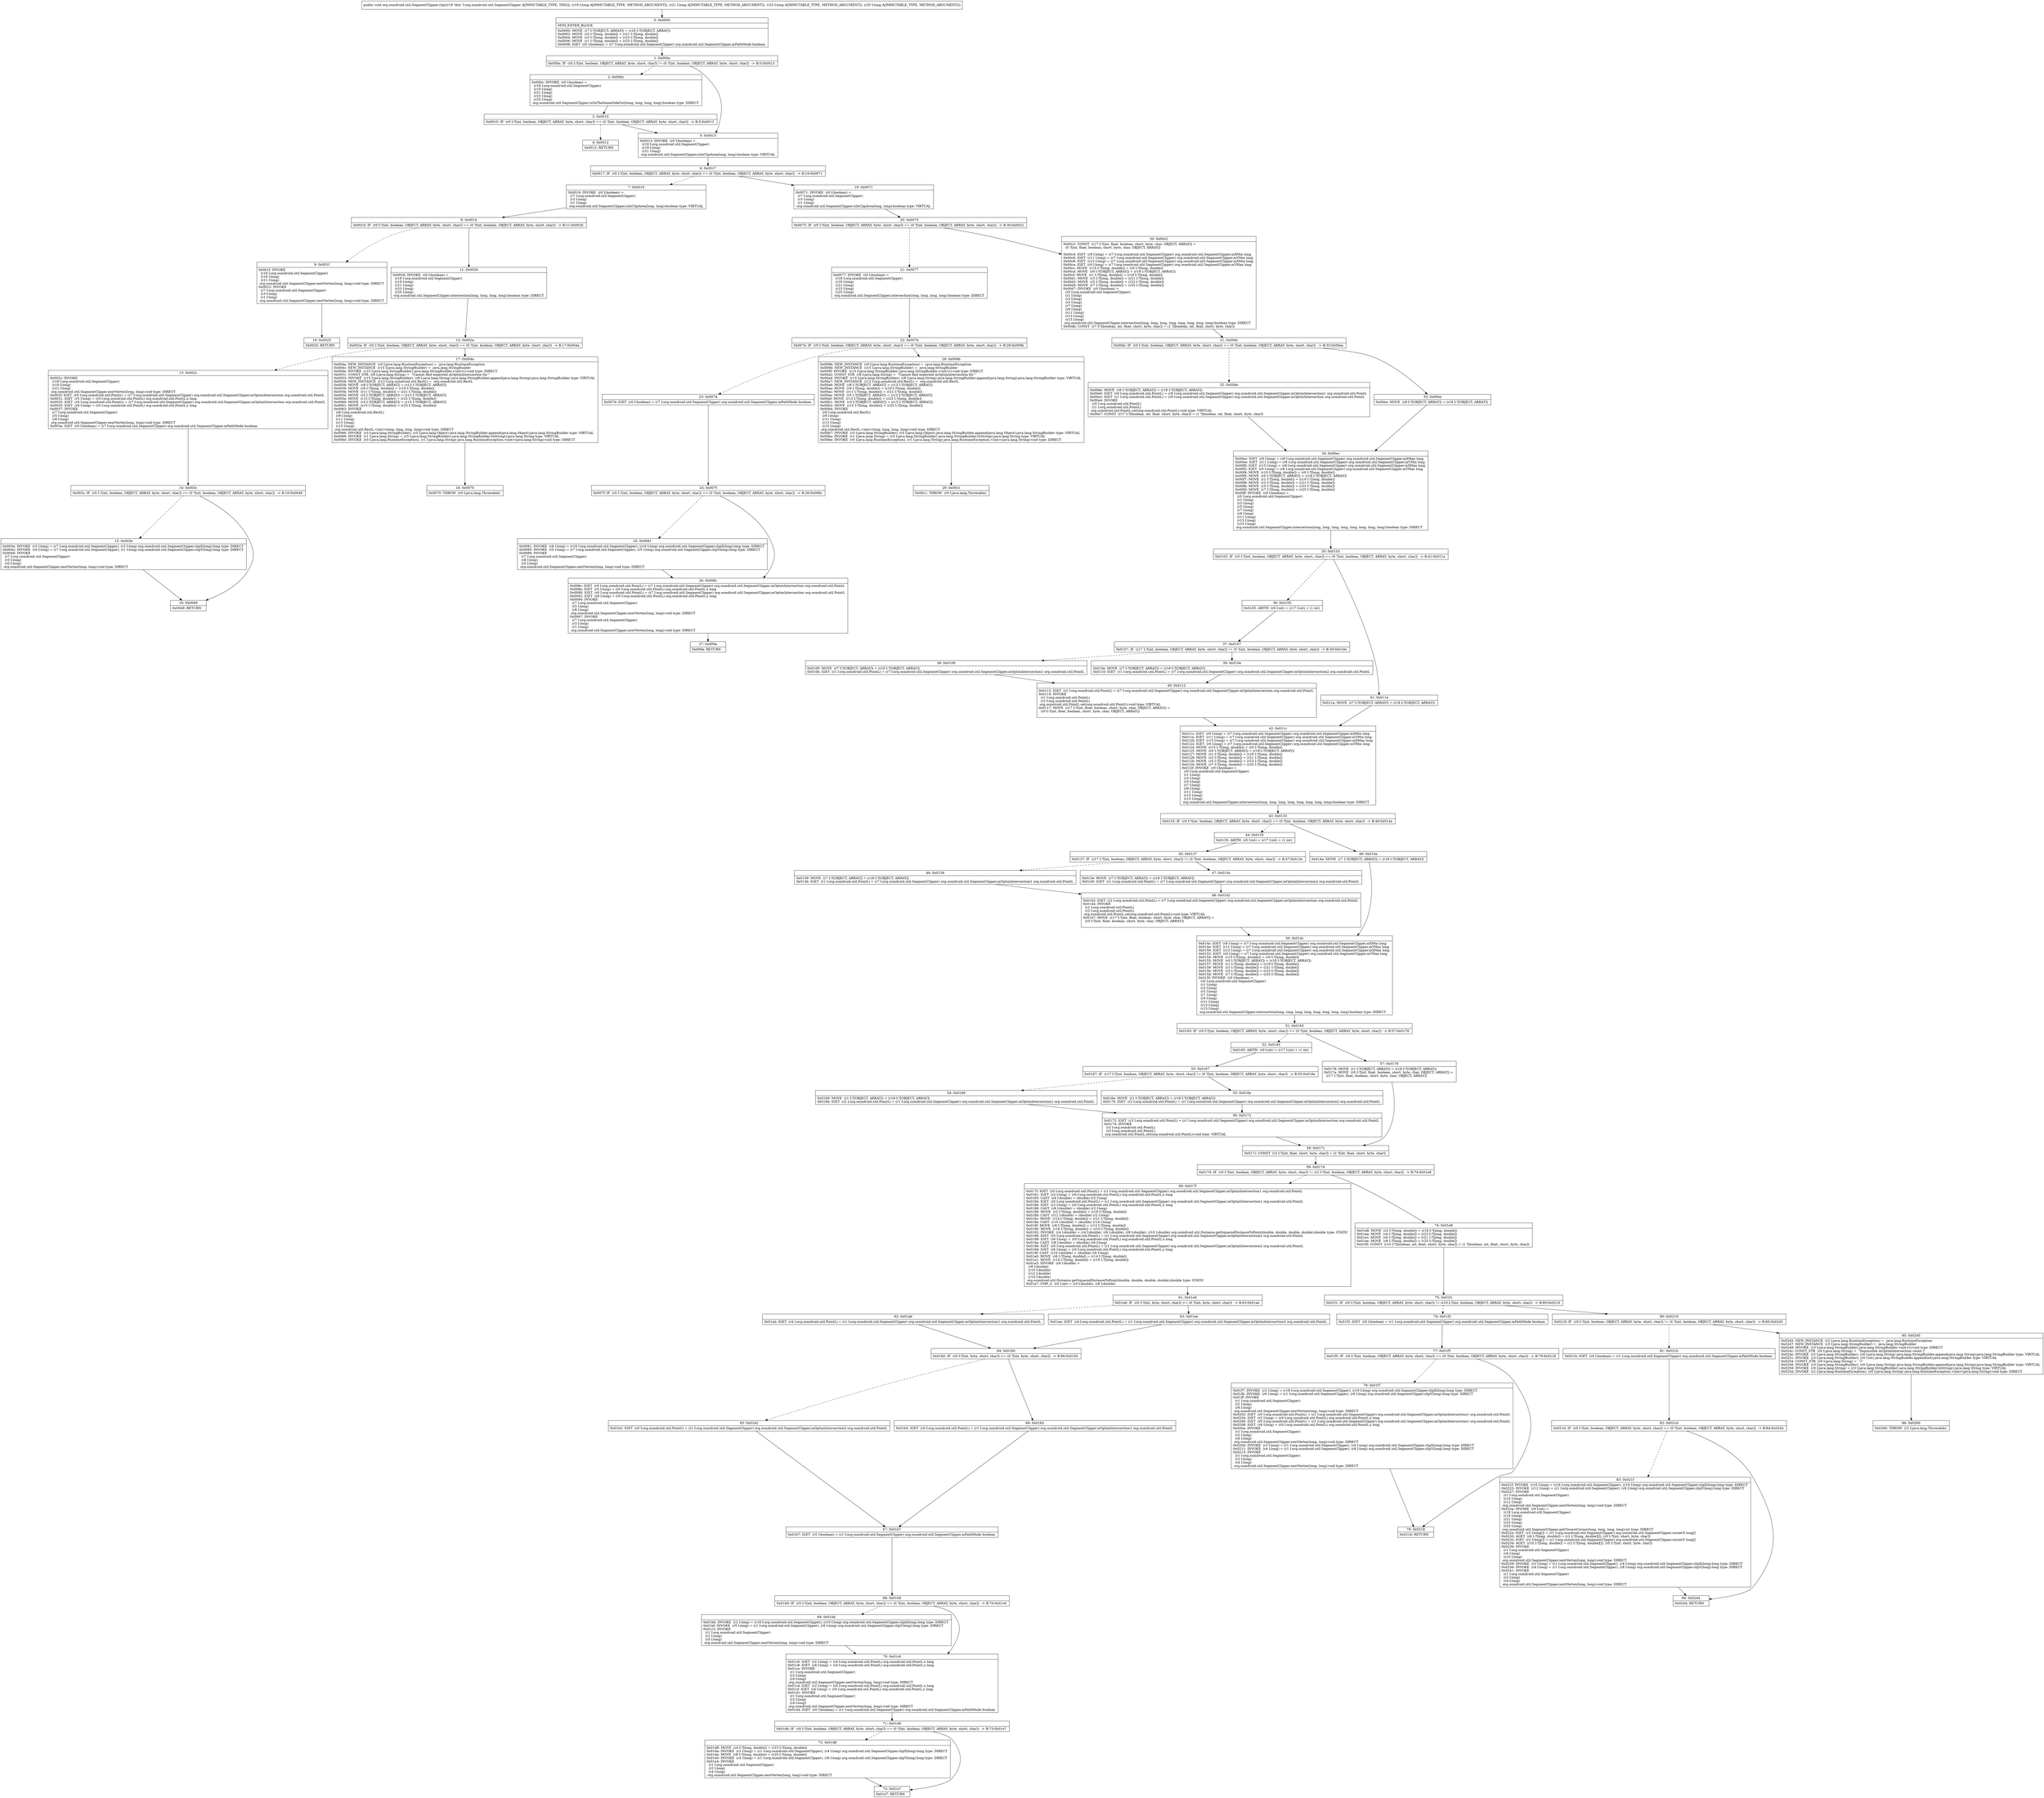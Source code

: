 digraph "CFG fororg.osmdroid.util.SegmentClipper.clip(JJJJ)V" {
Node_0 [shape=record,label="{0\:\ 0x0000|MTH_ENTER_BLOCK\l|0x0000: MOVE  (r7 I:?[OBJECT, ARRAY]) = (r18 I:?[OBJECT, ARRAY]) \l0x0002: MOVE  (r5 I:?[long, double]) = (r21 I:?[long, double]) \l0x0004: MOVE  (r3 I:?[long, double]) = (r23 I:?[long, double]) \l0x0006: MOVE  (r1 I:?[long, double]) = (r25 I:?[long, double]) \l0x0008: IGET  (r0 I:boolean) = (r7 I:org.osmdroid.util.SegmentClipper) org.osmdroid.util.SegmentClipper.mPathMode boolean \l}"];
Node_1 [shape=record,label="{1\:\ 0x000a|0x000a: IF  (r0 I:?[int, boolean, OBJECT, ARRAY, byte, short, char]) != (0 ?[int, boolean, OBJECT, ARRAY, byte, short, char])  \-\> B:5:0x0013 \l}"];
Node_2 [shape=record,label="{2\:\ 0x000c|0x000c: INVOKE  (r0 I:boolean) = \l  (r18 I:org.osmdroid.util.SegmentClipper)\l  (r19 I:long)\l  (r21 I:long)\l  (r23 I:long)\l  (r25 I:long)\l org.osmdroid.util.SegmentClipper.isOnTheSameSideOut(long, long, long, long):boolean type: DIRECT \l}"];
Node_3 [shape=record,label="{3\:\ 0x0010|0x0010: IF  (r0 I:?[int, boolean, OBJECT, ARRAY, byte, short, char]) == (0 ?[int, boolean, OBJECT, ARRAY, byte, short, char])  \-\> B:5:0x0013 \l}"];
Node_4 [shape=record,label="{4\:\ 0x0012|0x0012: RETURN   \l}"];
Node_5 [shape=record,label="{5\:\ 0x0013|0x0013: INVOKE  (r0 I:boolean) = \l  (r18 I:org.osmdroid.util.SegmentClipper)\l  (r19 I:long)\l  (r21 I:long)\l org.osmdroid.util.SegmentClipper.isInClipArea(long, long):boolean type: VIRTUAL \l}"];
Node_6 [shape=record,label="{6\:\ 0x0017|0x0017: IF  (r0 I:?[int, boolean, OBJECT, ARRAY, byte, short, char]) == (0 ?[int, boolean, OBJECT, ARRAY, byte, short, char])  \-\> B:19:0x0071 \l}"];
Node_7 [shape=record,label="{7\:\ 0x0019|0x0019: INVOKE  (r0 I:boolean) = \l  (r7 I:org.osmdroid.util.SegmentClipper)\l  (r3 I:long)\l  (r1 I:long)\l org.osmdroid.util.SegmentClipper.isInClipArea(long, long):boolean type: VIRTUAL \l}"];
Node_8 [shape=record,label="{8\:\ 0x001d|0x001d: IF  (r0 I:?[int, boolean, OBJECT, ARRAY, byte, short, char]) == (0 ?[int, boolean, OBJECT, ARRAY, byte, short, char])  \-\> B:11:0x0026 \l}"];
Node_9 [shape=record,label="{9\:\ 0x001f|0x001f: INVOKE  \l  (r18 I:org.osmdroid.util.SegmentClipper)\l  (r19 I:long)\l  (r21 I:long)\l org.osmdroid.util.SegmentClipper.nextVertex(long, long):void type: DIRECT \l0x0022: INVOKE  \l  (r7 I:org.osmdroid.util.SegmentClipper)\l  (r3 I:long)\l  (r1 I:long)\l org.osmdroid.util.SegmentClipper.nextVertex(long, long):void type: DIRECT \l}"];
Node_10 [shape=record,label="{10\:\ 0x0025|0x0025: RETURN   \l}"];
Node_11 [shape=record,label="{11\:\ 0x0026|0x0026: INVOKE  (r0 I:boolean) = \l  (r18 I:org.osmdroid.util.SegmentClipper)\l  (r19 I:long)\l  (r21 I:long)\l  (r23 I:long)\l  (r25 I:long)\l org.osmdroid.util.SegmentClipper.intersection(long, long, long, long):boolean type: DIRECT \l}"];
Node_12 [shape=record,label="{12\:\ 0x002a|0x002a: IF  (r0 I:?[int, boolean, OBJECT, ARRAY, byte, short, char]) == (0 ?[int, boolean, OBJECT, ARRAY, byte, short, char])  \-\> B:17:0x004a \l}"];
Node_13 [shape=record,label="{13\:\ 0x002c|0x002c: INVOKE  \l  (r18 I:org.osmdroid.util.SegmentClipper)\l  (r19 I:long)\l  (r21 I:long)\l org.osmdroid.util.SegmentClipper.nextVertex(long, long):void type: DIRECT \l0x002f: IGET  (r0 I:org.osmdroid.util.PointL) = (r7 I:org.osmdroid.util.SegmentClipper) org.osmdroid.util.SegmentClipper.mOptimIntersection org.osmdroid.util.PointL \l0x0031: IGET  (r5 I:long) = (r0 I:org.osmdroid.util.PointL) org.osmdroid.util.PointL.x long \l0x0033: IGET  (r0 I:org.osmdroid.util.PointL) = (r7 I:org.osmdroid.util.SegmentClipper) org.osmdroid.util.SegmentClipper.mOptimIntersection org.osmdroid.util.PointL \l0x0035: IGET  (r8 I:long) = (r0 I:org.osmdroid.util.PointL) org.osmdroid.util.PointL.y long \l0x0037: INVOKE  \l  (r7 I:org.osmdroid.util.SegmentClipper)\l  (r5 I:long)\l  (r8 I:long)\l org.osmdroid.util.SegmentClipper.nextVertex(long, long):void type: DIRECT \l0x003a: IGET  (r0 I:boolean) = (r7 I:org.osmdroid.util.SegmentClipper) org.osmdroid.util.SegmentClipper.mPathMode boolean \l}"];
Node_14 [shape=record,label="{14\:\ 0x003c|0x003c: IF  (r0 I:?[int, boolean, OBJECT, ARRAY, byte, short, char]) == (0 ?[int, boolean, OBJECT, ARRAY, byte, short, char])  \-\> B:16:0x0049 \l}"];
Node_15 [shape=record,label="{15\:\ 0x003e|0x003e: INVOKE  (r3 I:long) = (r7 I:org.osmdroid.util.SegmentClipper), (r3 I:long) org.osmdroid.util.SegmentClipper.clipX(long):long type: DIRECT \l0x0042: INVOKE  (r0 I:long) = (r7 I:org.osmdroid.util.SegmentClipper), (r1 I:long) org.osmdroid.util.SegmentClipper.clipY(long):long type: DIRECT \l0x0046: INVOKE  \l  (r7 I:org.osmdroid.util.SegmentClipper)\l  (r3 I:long)\l  (r0 I:long)\l org.osmdroid.util.SegmentClipper.nextVertex(long, long):void type: DIRECT \l}"];
Node_16 [shape=record,label="{16\:\ 0x0049|0x0049: RETURN   \l}"];
Node_17 [shape=record,label="{17\:\ 0x004a|0x004a: NEW_INSTANCE  (r0 I:java.lang.RuntimeException) =  java.lang.RuntimeException \l0x004c: NEW_INSTANCE  (r15 I:java.lang.StringBuilder) =  java.lang.StringBuilder \l0x004e: INVOKE  (r15 I:java.lang.StringBuilder) java.lang.StringBuilder.\<init\>():void type: DIRECT \l0x0051: CONST_STR  (r8 I:java.lang.String) =  \"Cannot find expected mOptimIntersection for \" \l0x0053: INVOKE  (r15 I:java.lang.StringBuilder), (r8 I:java.lang.String) java.lang.StringBuilder.append(java.lang.String):java.lang.StringBuilder type: VIRTUAL \l0x0056: NEW_INSTANCE  (r13 I:org.osmdroid.util.RectL) =  org.osmdroid.util.RectL \l0x0058: MOVE  (r8 I:?[OBJECT, ARRAY]) = (r13 I:?[OBJECT, ARRAY]) \l0x0059: MOVE  (r9 I:?[long, double]) = (r19 I:?[long, double]) \l0x005b: MOVE  (r11 I:?[long, double]) = (r21 I:?[long, double]) \l0x005d: MOVE  (r5 I:?[OBJECT, ARRAY]) = (r13 I:?[OBJECT, ARRAY]) \l0x005e: MOVE  (r13 I:?[long, double]) = (r23 I:?[long, double]) \l0x0060: MOVE  (r3 I:?[OBJECT, ARRAY]) = (r15 I:?[OBJECT, ARRAY]) \l0x0061: MOVE  (r15 I:?[long, double]) = (r25 I:?[long, double]) \l0x0063: INVOKE  \l  (r8 I:org.osmdroid.util.RectL)\l  (r9 I:long)\l  (r11 I:long)\l  (r13 I:long)\l  (r15 I:long)\l org.osmdroid.util.RectL.\<init\>(long, long, long, long):void type: DIRECT \l0x0066: INVOKE  (r3 I:java.lang.StringBuilder), (r5 I:java.lang.Object) java.lang.StringBuilder.append(java.lang.Object):java.lang.StringBuilder type: VIRTUAL \l0x0069: INVOKE  (r1 I:java.lang.String) = (r3 I:java.lang.StringBuilder) java.lang.StringBuilder.toString():java.lang.String type: VIRTUAL \l0x006d: INVOKE  (r0 I:java.lang.RuntimeException), (r1 I:java.lang.String) java.lang.RuntimeException.\<init\>(java.lang.String):void type: DIRECT \l}"];
Node_18 [shape=record,label="{18\:\ 0x0070|0x0070: THROW  (r0 I:java.lang.Throwable) \l}"];
Node_19 [shape=record,label="{19\:\ 0x0071|0x0071: INVOKE  (r0 I:boolean) = \l  (r7 I:org.osmdroid.util.SegmentClipper)\l  (r3 I:long)\l  (r1 I:long)\l org.osmdroid.util.SegmentClipper.isInClipArea(long, long):boolean type: VIRTUAL \l}"];
Node_20 [shape=record,label="{20\:\ 0x0075|0x0075: IF  (r0 I:?[int, boolean, OBJECT, ARRAY, byte, short, char]) == (0 ?[int, boolean, OBJECT, ARRAY, byte, short, char])  \-\> B:30:0x00c2 \l}"];
Node_21 [shape=record,label="{21\:\ 0x0077|0x0077: INVOKE  (r0 I:boolean) = \l  (r18 I:org.osmdroid.util.SegmentClipper)\l  (r19 I:long)\l  (r21 I:long)\l  (r23 I:long)\l  (r25 I:long)\l org.osmdroid.util.SegmentClipper.intersection(long, long, long, long):boolean type: DIRECT \l}"];
Node_22 [shape=record,label="{22\:\ 0x007b|0x007b: IF  (r0 I:?[int, boolean, OBJECT, ARRAY, byte, short, char]) == (0 ?[int, boolean, OBJECT, ARRAY, byte, short, char])  \-\> B:28:0x009b \l}"];
Node_23 [shape=record,label="{23\:\ 0x007d|0x007d: IGET  (r0 I:boolean) = (r7 I:org.osmdroid.util.SegmentClipper) org.osmdroid.util.SegmentClipper.mPathMode boolean \l}"];
Node_24 [shape=record,label="{24\:\ 0x007f|0x007f: IF  (r0 I:?[int, boolean, OBJECT, ARRAY, byte, short, char]) == (0 ?[int, boolean, OBJECT, ARRAY, byte, short, char])  \-\> B:26:0x008c \l}"];
Node_25 [shape=record,label="{25\:\ 0x0081|0x0081: INVOKE  (r8 I:long) = (r18 I:org.osmdroid.util.SegmentClipper), (r19 I:long) org.osmdroid.util.SegmentClipper.clipX(long):long type: DIRECT \l0x0085: INVOKE  (r5 I:long) = (r7 I:org.osmdroid.util.SegmentClipper), (r5 I:long) org.osmdroid.util.SegmentClipper.clipY(long):long type: DIRECT \l0x0089: INVOKE  \l  (r7 I:org.osmdroid.util.SegmentClipper)\l  (r8 I:long)\l  (r5 I:long)\l org.osmdroid.util.SegmentClipper.nextVertex(long, long):void type: DIRECT \l}"];
Node_26 [shape=record,label="{26\:\ 0x008c|0x008c: IGET  (r0 I:org.osmdroid.util.PointL) = (r7 I:org.osmdroid.util.SegmentClipper) org.osmdroid.util.SegmentClipper.mOptimIntersection org.osmdroid.util.PointL \l0x008e: IGET  (r5 I:long) = (r0 I:org.osmdroid.util.PointL) org.osmdroid.util.PointL.x long \l0x0090: IGET  (r0 I:org.osmdroid.util.PointL) = (r7 I:org.osmdroid.util.SegmentClipper) org.osmdroid.util.SegmentClipper.mOptimIntersection org.osmdroid.util.PointL \l0x0092: IGET  (r8 I:long) = (r0 I:org.osmdroid.util.PointL) org.osmdroid.util.PointL.y long \l0x0094: INVOKE  \l  (r7 I:org.osmdroid.util.SegmentClipper)\l  (r5 I:long)\l  (r8 I:long)\l org.osmdroid.util.SegmentClipper.nextVertex(long, long):void type: DIRECT \l0x0097: INVOKE  \l  (r7 I:org.osmdroid.util.SegmentClipper)\l  (r3 I:long)\l  (r1 I:long)\l org.osmdroid.util.SegmentClipper.nextVertex(long, long):void type: DIRECT \l}"];
Node_27 [shape=record,label="{27\:\ 0x009a|0x009a: RETURN   \l}"];
Node_28 [shape=record,label="{28\:\ 0x009b|0x009b: NEW_INSTANCE  (r0 I:java.lang.RuntimeException) =  java.lang.RuntimeException \l0x009d: NEW_INSTANCE  (r15 I:java.lang.StringBuilder) =  java.lang.StringBuilder \l0x009f: INVOKE  (r15 I:java.lang.StringBuilder) java.lang.StringBuilder.\<init\>():void type: DIRECT \l0x00a2: CONST_STR  (r8 I:java.lang.String) =  \"Cannot find expected mOptimIntersection for \" \l0x00a4: INVOKE  (r15 I:java.lang.StringBuilder), (r8 I:java.lang.String) java.lang.StringBuilder.append(java.lang.String):java.lang.StringBuilder type: VIRTUAL \l0x00a7: NEW_INSTANCE  (r13 I:org.osmdroid.util.RectL) =  org.osmdroid.util.RectL \l0x00a9: MOVE  (r8 I:?[OBJECT, ARRAY]) = (r13 I:?[OBJECT, ARRAY]) \l0x00aa: MOVE  (r9 I:?[long, double]) = (r19 I:?[long, double]) \l0x00ac: MOVE  (r11 I:?[long, double]) = (r21 I:?[long, double]) \l0x00ae: MOVE  (r5 I:?[OBJECT, ARRAY]) = (r13 I:?[OBJECT, ARRAY]) \l0x00af: MOVE  (r13 I:?[long, double]) = (r23 I:?[long, double]) \l0x00b1: MOVE  (r3 I:?[OBJECT, ARRAY]) = (r15 I:?[OBJECT, ARRAY]) \l0x00b2: MOVE  (r15 I:?[long, double]) = (r25 I:?[long, double]) \l0x00b4: INVOKE  \l  (r8 I:org.osmdroid.util.RectL)\l  (r9 I:long)\l  (r11 I:long)\l  (r13 I:long)\l  (r15 I:long)\l org.osmdroid.util.RectL.\<init\>(long, long, long, long):void type: DIRECT \l0x00b7: INVOKE  (r3 I:java.lang.StringBuilder), (r5 I:java.lang.Object) java.lang.StringBuilder.append(java.lang.Object):java.lang.StringBuilder type: VIRTUAL \l0x00ba: INVOKE  (r1 I:java.lang.String) = (r3 I:java.lang.StringBuilder) java.lang.StringBuilder.toString():java.lang.String type: VIRTUAL \l0x00be: INVOKE  (r0 I:java.lang.RuntimeException), (r1 I:java.lang.String) java.lang.RuntimeException.\<init\>(java.lang.String):void type: DIRECT \l}"];
Node_29 [shape=record,label="{29\:\ 0x00c1|0x00c1: THROW  (r0 I:java.lang.Throwable) \l}"];
Node_30 [shape=record,label="{30\:\ 0x00c2|0x00c2: CONST  (r17 I:?[int, float, boolean, short, byte, char, OBJECT, ARRAY]) = \l  (0 ?[int, float, boolean, short, byte, char, OBJECT, ARRAY])\l \l0x00c4: IGET  (r9 I:long) = (r7 I:org.osmdroid.util.SegmentClipper) org.osmdroid.util.SegmentClipper.mXMin long \l0x00c6: IGET  (r11 I:long) = (r7 I:org.osmdroid.util.SegmentClipper) org.osmdroid.util.SegmentClipper.mYMin long \l0x00c8: IGET  (r13 I:long) = (r7 I:org.osmdroid.util.SegmentClipper) org.osmdroid.util.SegmentClipper.mXMin long \l0x00ca: IGET  (r0 I:long) = (r7 I:org.osmdroid.util.SegmentClipper) org.osmdroid.util.SegmentClipper.mYMax long \l0x00cc: MOVE  (r15 I:?[long, double]) = (r0 I:?[long, double]) \l0x00cd: MOVE  (r0 I:?[OBJECT, ARRAY]) = (r18 I:?[OBJECT, ARRAY]) \l0x00cf: MOVE  (r1 I:?[long, double]) = (r19 I:?[long, double]) \l0x00d1: MOVE  (r3 I:?[long, double]) = (r21 I:?[long, double]) \l0x00d3: MOVE  (r5 I:?[long, double]) = (r23 I:?[long, double]) \l0x00d5: MOVE  (r7 I:?[long, double]) = (r25 I:?[long, double]) \l0x00d7: INVOKE  (r0 I:boolean) = \l  (r0 I:org.osmdroid.util.SegmentClipper)\l  (r1 I:long)\l  (r3 I:long)\l  (r5 I:long)\l  (r7 I:long)\l  (r9 I:long)\l  (r11 I:long)\l  (r13 I:long)\l  (r15 I:long)\l org.osmdroid.util.SegmentClipper.intersection(long, long, long, long, long, long, long, long):boolean type: DIRECT \l0x00db: CONST  (r7 I:?[boolean, int, float, short, byte, char]) = (1 ?[boolean, int, float, short, byte, char]) \l}"];
Node_31 [shape=record,label="{31\:\ 0x00dc|0x00dc: IF  (r0 I:?[int, boolean, OBJECT, ARRAY, byte, short, char]) == (0 ?[int, boolean, OBJECT, ARRAY, byte, short, char])  \-\> B:33:0x00ea \l}"];
Node_32 [shape=record,label="{32\:\ 0x00de|0x00de: MOVE  (r8 I:?[OBJECT, ARRAY]) = (r18 I:?[OBJECT, ARRAY]) \l0x00e0: IGET  (r0 I:org.osmdroid.util.PointL) = (r8 I:org.osmdroid.util.SegmentClipper) org.osmdroid.util.SegmentClipper.mOptimIntersection1 org.osmdroid.util.PointL \l0x00e2: IGET  (r1 I:org.osmdroid.util.PointL) = (r8 I:org.osmdroid.util.SegmentClipper) org.osmdroid.util.SegmentClipper.mOptimIntersection org.osmdroid.util.PointL \l0x00e4: INVOKE  \l  (r0 I:org.osmdroid.util.PointL)\l  (r1 I:org.osmdroid.util.PointL)\l org.osmdroid.util.PointL.set(org.osmdroid.util.PointL):void type: VIRTUAL \l0x00e7: CONST  (r17 I:?[boolean, int, float, short, byte, char]) = (1 ?[boolean, int, float, short, byte, char]) \l}"];
Node_33 [shape=record,label="{33\:\ 0x00ea|0x00ea: MOVE  (r8 I:?[OBJECT, ARRAY]) = (r18 I:?[OBJECT, ARRAY]) \l}"];
Node_34 [shape=record,label="{34\:\ 0x00ec|0x00ec: IGET  (r9 I:long) = (r8 I:org.osmdroid.util.SegmentClipper) org.osmdroid.util.SegmentClipper.mXMax long \l0x00ee: IGET  (r11 I:long) = (r8 I:org.osmdroid.util.SegmentClipper) org.osmdroid.util.SegmentClipper.mYMin long \l0x00f0: IGET  (r13 I:long) = (r8 I:org.osmdroid.util.SegmentClipper) org.osmdroid.util.SegmentClipper.mXMax long \l0x00f2: IGET  (r0 I:long) = (r8 I:org.osmdroid.util.SegmentClipper) org.osmdroid.util.SegmentClipper.mYMax long \l0x00f4: MOVE  (r15 I:?[long, double]) = (r0 I:?[long, double]) \l0x00f5: MOVE  (r0 I:?[OBJECT, ARRAY]) = (r18 I:?[OBJECT, ARRAY]) \l0x00f7: MOVE  (r1 I:?[long, double]) = (r19 I:?[long, double]) \l0x00f9: MOVE  (r3 I:?[long, double]) = (r21 I:?[long, double]) \l0x00fb: MOVE  (r5 I:?[long, double]) = (r23 I:?[long, double]) \l0x00fd: MOVE  (r7 I:?[long, double]) = (r25 I:?[long, double]) \l0x00ff: INVOKE  (r0 I:boolean) = \l  (r0 I:org.osmdroid.util.SegmentClipper)\l  (r1 I:long)\l  (r3 I:long)\l  (r5 I:long)\l  (r7 I:long)\l  (r9 I:long)\l  (r11 I:long)\l  (r13 I:long)\l  (r15 I:long)\l org.osmdroid.util.SegmentClipper.intersection(long, long, long, long, long, long, long, long):boolean type: DIRECT \l}"];
Node_35 [shape=record,label="{35\:\ 0x0103|0x0103: IF  (r0 I:?[int, boolean, OBJECT, ARRAY, byte, short, char]) == (0 ?[int, boolean, OBJECT, ARRAY, byte, short, char])  \-\> B:41:0x011a \l}"];
Node_36 [shape=record,label="{36\:\ 0x0105|0x0105: ARITH  (r0 I:int) = (r17 I:int) + (1 int) \l}"];
Node_37 [shape=record,label="{37\:\ 0x0107|0x0107: IF  (r17 I:?[int, boolean, OBJECT, ARRAY, byte, short, char]) != (0 ?[int, boolean, OBJECT, ARRAY, byte, short, char])  \-\> B:39:0x010e \l}"];
Node_38 [shape=record,label="{38\:\ 0x0109|0x0109: MOVE  (r7 I:?[OBJECT, ARRAY]) = (r18 I:?[OBJECT, ARRAY]) \l0x010b: IGET  (r1 I:org.osmdroid.util.PointL) = (r7 I:org.osmdroid.util.SegmentClipper) org.osmdroid.util.SegmentClipper.mOptimIntersection1 org.osmdroid.util.PointL \l}"];
Node_39 [shape=record,label="{39\:\ 0x010e|0x010e: MOVE  (r7 I:?[OBJECT, ARRAY]) = (r18 I:?[OBJECT, ARRAY]) \l0x0110: IGET  (r1 I:org.osmdroid.util.PointL) = (r7 I:org.osmdroid.util.SegmentClipper) org.osmdroid.util.SegmentClipper.mOptimIntersection2 org.osmdroid.util.PointL \l}"];
Node_40 [shape=record,label="{40\:\ 0x0112|0x0112: IGET  (r2 I:org.osmdroid.util.PointL) = (r7 I:org.osmdroid.util.SegmentClipper) org.osmdroid.util.SegmentClipper.mOptimIntersection org.osmdroid.util.PointL \l0x0114: INVOKE  \l  (r1 I:org.osmdroid.util.PointL)\l  (r2 I:org.osmdroid.util.PointL)\l org.osmdroid.util.PointL.set(org.osmdroid.util.PointL):void type: VIRTUAL \l0x0117: MOVE  (r17 I:?[int, float, boolean, short, byte, char, OBJECT, ARRAY]) = \l  (r0 I:?[int, float, boolean, short, byte, char, OBJECT, ARRAY])\l \l}"];
Node_41 [shape=record,label="{41\:\ 0x011a|0x011a: MOVE  (r7 I:?[OBJECT, ARRAY]) = (r18 I:?[OBJECT, ARRAY]) \l}"];
Node_42 [shape=record,label="{42\:\ 0x011c|0x011c: IGET  (r9 I:long) = (r7 I:org.osmdroid.util.SegmentClipper) org.osmdroid.util.SegmentClipper.mXMin long \l0x011e: IGET  (r11 I:long) = (r7 I:org.osmdroid.util.SegmentClipper) org.osmdroid.util.SegmentClipper.mYMin long \l0x0120: IGET  (r13 I:long) = (r7 I:org.osmdroid.util.SegmentClipper) org.osmdroid.util.SegmentClipper.mXMax long \l0x0122: IGET  (r0 I:long) = (r7 I:org.osmdroid.util.SegmentClipper) org.osmdroid.util.SegmentClipper.mYMin long \l0x0124: MOVE  (r15 I:?[long, double]) = (r0 I:?[long, double]) \l0x0125: MOVE  (r0 I:?[OBJECT, ARRAY]) = (r18 I:?[OBJECT, ARRAY]) \l0x0127: MOVE  (r1 I:?[long, double]) = (r19 I:?[long, double]) \l0x0129: MOVE  (r3 I:?[long, double]) = (r21 I:?[long, double]) \l0x012b: MOVE  (r5 I:?[long, double]) = (r23 I:?[long, double]) \l0x012d: MOVE  (r7 I:?[long, double]) = (r25 I:?[long, double]) \l0x012f: INVOKE  (r0 I:boolean) = \l  (r0 I:org.osmdroid.util.SegmentClipper)\l  (r1 I:long)\l  (r3 I:long)\l  (r5 I:long)\l  (r7 I:long)\l  (r9 I:long)\l  (r11 I:long)\l  (r13 I:long)\l  (r15 I:long)\l org.osmdroid.util.SegmentClipper.intersection(long, long, long, long, long, long, long, long):boolean type: DIRECT \l}"];
Node_43 [shape=record,label="{43\:\ 0x0133|0x0133: IF  (r0 I:?[int, boolean, OBJECT, ARRAY, byte, short, char]) == (0 ?[int, boolean, OBJECT, ARRAY, byte, short, char])  \-\> B:49:0x014a \l}"];
Node_44 [shape=record,label="{44\:\ 0x0135|0x0135: ARITH  (r0 I:int) = (r17 I:int) + (1 int) \l}"];
Node_45 [shape=record,label="{45\:\ 0x0137|0x0137: IF  (r17 I:?[int, boolean, OBJECT, ARRAY, byte, short, char]) != (0 ?[int, boolean, OBJECT, ARRAY, byte, short, char])  \-\> B:47:0x013e \l}"];
Node_46 [shape=record,label="{46\:\ 0x0139|0x0139: MOVE  (r7 I:?[OBJECT, ARRAY]) = (r18 I:?[OBJECT, ARRAY]) \l0x013b: IGET  (r1 I:org.osmdroid.util.PointL) = (r7 I:org.osmdroid.util.SegmentClipper) org.osmdroid.util.SegmentClipper.mOptimIntersection1 org.osmdroid.util.PointL \l}"];
Node_47 [shape=record,label="{47\:\ 0x013e|0x013e: MOVE  (r7 I:?[OBJECT, ARRAY]) = (r18 I:?[OBJECT, ARRAY]) \l0x0140: IGET  (r1 I:org.osmdroid.util.PointL) = (r7 I:org.osmdroid.util.SegmentClipper) org.osmdroid.util.SegmentClipper.mOptimIntersection2 org.osmdroid.util.PointL \l}"];
Node_48 [shape=record,label="{48\:\ 0x0142|0x0142: IGET  (r2 I:org.osmdroid.util.PointL) = (r7 I:org.osmdroid.util.SegmentClipper) org.osmdroid.util.SegmentClipper.mOptimIntersection org.osmdroid.util.PointL \l0x0144: INVOKE  \l  (r1 I:org.osmdroid.util.PointL)\l  (r2 I:org.osmdroid.util.PointL)\l org.osmdroid.util.PointL.set(org.osmdroid.util.PointL):void type: VIRTUAL \l0x0147: MOVE  (r17 I:?[int, float, boolean, short, byte, char, OBJECT, ARRAY]) = \l  (r0 I:?[int, float, boolean, short, byte, char, OBJECT, ARRAY])\l \l}"];
Node_49 [shape=record,label="{49\:\ 0x014a|0x014a: MOVE  (r7 I:?[OBJECT, ARRAY]) = (r18 I:?[OBJECT, ARRAY]) \l}"];
Node_50 [shape=record,label="{50\:\ 0x014c|0x014c: IGET  (r9 I:long) = (r7 I:org.osmdroid.util.SegmentClipper) org.osmdroid.util.SegmentClipper.mXMin long \l0x014e: IGET  (r11 I:long) = (r7 I:org.osmdroid.util.SegmentClipper) org.osmdroid.util.SegmentClipper.mYMax long \l0x0150: IGET  (r13 I:long) = (r7 I:org.osmdroid.util.SegmentClipper) org.osmdroid.util.SegmentClipper.mXMax long \l0x0152: IGET  (r0 I:long) = (r7 I:org.osmdroid.util.SegmentClipper) org.osmdroid.util.SegmentClipper.mYMax long \l0x0154: MOVE  (r15 I:?[long, double]) = (r0 I:?[long, double]) \l0x0155: MOVE  (r0 I:?[OBJECT, ARRAY]) = (r18 I:?[OBJECT, ARRAY]) \l0x0157: MOVE  (r1 I:?[long, double]) = (r19 I:?[long, double]) \l0x0159: MOVE  (r3 I:?[long, double]) = (r21 I:?[long, double]) \l0x015b: MOVE  (r5 I:?[long, double]) = (r23 I:?[long, double]) \l0x015d: MOVE  (r7 I:?[long, double]) = (r25 I:?[long, double]) \l0x015f: INVOKE  (r0 I:boolean) = \l  (r0 I:org.osmdroid.util.SegmentClipper)\l  (r1 I:long)\l  (r3 I:long)\l  (r5 I:long)\l  (r7 I:long)\l  (r9 I:long)\l  (r11 I:long)\l  (r13 I:long)\l  (r15 I:long)\l org.osmdroid.util.SegmentClipper.intersection(long, long, long, long, long, long, long, long):boolean type: DIRECT \l}"];
Node_51 [shape=record,label="{51\:\ 0x0163|0x0163: IF  (r0 I:?[int, boolean, OBJECT, ARRAY, byte, short, char]) == (0 ?[int, boolean, OBJECT, ARRAY, byte, short, char])  \-\> B:57:0x0178 \l}"];
Node_52 [shape=record,label="{52\:\ 0x0165|0x0165: ARITH  (r0 I:int) = (r17 I:int) + (1 int) \l}"];
Node_53 [shape=record,label="{53\:\ 0x0167|0x0167: IF  (r17 I:?[int, boolean, OBJECT, ARRAY, byte, short, char]) != (0 ?[int, boolean, OBJECT, ARRAY, byte, short, char])  \-\> B:55:0x016e \l}"];
Node_54 [shape=record,label="{54\:\ 0x0169|0x0169: MOVE  (r1 I:?[OBJECT, ARRAY]) = (r18 I:?[OBJECT, ARRAY]) \l0x016b: IGET  (r2 I:org.osmdroid.util.PointL) = (r1 I:org.osmdroid.util.SegmentClipper) org.osmdroid.util.SegmentClipper.mOptimIntersection1 org.osmdroid.util.PointL \l}"];
Node_55 [shape=record,label="{55\:\ 0x016e|0x016e: MOVE  (r1 I:?[OBJECT, ARRAY]) = (r18 I:?[OBJECT, ARRAY]) \l0x0170: IGET  (r2 I:org.osmdroid.util.PointL) = (r1 I:org.osmdroid.util.SegmentClipper) org.osmdroid.util.SegmentClipper.mOptimIntersection2 org.osmdroid.util.PointL \l}"];
Node_56 [shape=record,label="{56\:\ 0x0172|0x0172: IGET  (r3 I:org.osmdroid.util.PointL) = (r1 I:org.osmdroid.util.SegmentClipper) org.osmdroid.util.SegmentClipper.mOptimIntersection org.osmdroid.util.PointL \l0x0174: INVOKE  \l  (r2 I:org.osmdroid.util.PointL)\l  (r3 I:org.osmdroid.util.PointL)\l org.osmdroid.util.PointL.set(org.osmdroid.util.PointL):void type: VIRTUAL \l}"];
Node_57 [shape=record,label="{57\:\ 0x0178|0x0178: MOVE  (r1 I:?[OBJECT, ARRAY]) = (r18 I:?[OBJECT, ARRAY]) \l0x017a: MOVE  (r0 I:?[int, float, boolean, short, byte, char, OBJECT, ARRAY]) = \l  (r17 I:?[int, float, boolean, short, byte, char, OBJECT, ARRAY])\l \l}"];
Node_58 [shape=record,label="{58\:\ 0x017c|0x017c: CONST  (r2 I:?[int, float, short, byte, char]) = (2 ?[int, float, short, byte, char]) \l}"];
Node_59 [shape=record,label="{59\:\ 0x017d|0x017d: IF  (r0 I:?[int, boolean, OBJECT, ARRAY, byte, short, char]) != (r2 I:?[int, boolean, OBJECT, ARRAY, byte, short, char])  \-\> B:74:0x01e8 \l}"];
Node_60 [shape=record,label="{60\:\ 0x017f|0x017f: IGET  (r0 I:org.osmdroid.util.PointL) = (r1 I:org.osmdroid.util.SegmentClipper) org.osmdroid.util.SegmentClipper.mOptimIntersection1 org.osmdroid.util.PointL \l0x0181: IGET  (r2 I:long) = (r0 I:org.osmdroid.util.PointL) org.osmdroid.util.PointL.x long \l0x0183: CAST  (r4 I:double) = (double) (r2 I:long) \l0x0184: IGET  (r0 I:org.osmdroid.util.PointL) = (r1 I:org.osmdroid.util.SegmentClipper) org.osmdroid.util.SegmentClipper.mOptimIntersection1 org.osmdroid.util.PointL \l0x0186: IGET  (r2 I:long) = (r0 I:org.osmdroid.util.PointL) org.osmdroid.util.PointL.y long \l0x0188: CAST  (r6 I:double) = (double) (r2 I:long) \l0x0189: MOVE  (r2 I:?[long, double]) = (r19 I:?[long, double]) \l0x018b: CAST  (r12 I:double) = (double) (r2 I:long) \l0x018c: MOVE  (r14 I:?[long, double]) = (r21 I:?[long, double]) \l0x018e: CAST  (r10 I:double) = (double) (r14 I:long) \l0x018f: MOVE  (r8 I:?[long, double]) = (r12 I:?[long, double]) \l0x0190: MOVE  (r16 I:?[long, double]) = (r10 I:?[long, double]) \l0x0192: INVOKE  (r4 I:double) = (r4 I:double), (r6 I:double), (r8 I:double), (r10 I:double) org.osmdroid.util.Distance.getSquaredDistanceToPoint(double, double, double, double):double type: STATIC \l0x0196: IGET  (r0 I:org.osmdroid.util.PointL) = (r1 I:org.osmdroid.util.SegmentClipper) org.osmdroid.util.SegmentClipper.mOptimIntersection2 org.osmdroid.util.PointL \l0x0198: IGET  (r6 I:long) = (r0 I:org.osmdroid.util.PointL) org.osmdroid.util.PointL.x long \l0x019a: CAST  (r8 I:double) = (double) (r6 I:long) \l0x019b: IGET  (r0 I:org.osmdroid.util.PointL) = (r1 I:org.osmdroid.util.SegmentClipper) org.osmdroid.util.SegmentClipper.mOptimIntersection2 org.osmdroid.util.PointL \l0x019d: IGET  (r6 I:long) = (r0 I:org.osmdroid.util.PointL) org.osmdroid.util.PointL.y long \l0x019f: CAST  (r10 I:double) = (double) (r6 I:long) \l0x01a0: MOVE  (r6 I:?[long, double]) = (r14 I:?[long, double]) \l0x01a1: MOVE  (r14 I:?[long, double]) = (r16 I:?[long, double]) \l0x01a3: INVOKE  (r8 I:double) = \l  (r8 I:double)\l  (r10 I:double)\l  (r12 I:double)\l  (r14 I:double)\l org.osmdroid.util.Distance.getSquaredDistanceToPoint(double, double, double, double):double type: STATIC \l0x01a7: CMP_G  (r0 I:int) = (r4 I:double), (r8 I:double) \l}"];
Node_61 [shape=record,label="{61\:\ 0x01a9|0x01a9: IF  (r0 I:?[int, byte, short, char]) \>= (0 ?[int, byte, short, char])  \-\> B:63:0x01ae \l}"];
Node_62 [shape=record,label="{62\:\ 0x01ab|0x01ab: IGET  (r4 I:org.osmdroid.util.PointL) = (r1 I:org.osmdroid.util.SegmentClipper) org.osmdroid.util.SegmentClipper.mOptimIntersection1 org.osmdroid.util.PointL \l}"];
Node_63 [shape=record,label="{63\:\ 0x01ae|0x01ae: IGET  (r4 I:org.osmdroid.util.PointL) = (r1 I:org.osmdroid.util.SegmentClipper) org.osmdroid.util.SegmentClipper.mOptimIntersection2 org.osmdroid.util.PointL \l}"];
Node_64 [shape=record,label="{64\:\ 0x01b0|0x01b0: IF  (r0 I:?[int, byte, short, char]) \>= (0 ?[int, byte, short, char])  \-\> B:66:0x01b5 \l}"];
Node_65 [shape=record,label="{65\:\ 0x01b2|0x01b2: IGET  (r0 I:org.osmdroid.util.PointL) = (r1 I:org.osmdroid.util.SegmentClipper) org.osmdroid.util.SegmentClipper.mOptimIntersection2 org.osmdroid.util.PointL \l}"];
Node_66 [shape=record,label="{66\:\ 0x01b5|0x01b5: IGET  (r0 I:org.osmdroid.util.PointL) = (r1 I:org.osmdroid.util.SegmentClipper) org.osmdroid.util.SegmentClipper.mOptimIntersection1 org.osmdroid.util.PointL \l}"];
Node_67 [shape=record,label="{67\:\ 0x01b7|0x01b7: IGET  (r5 I:boolean) = (r1 I:org.osmdroid.util.SegmentClipper) org.osmdroid.util.SegmentClipper.mPathMode boolean \l}"];
Node_68 [shape=record,label="{68\:\ 0x01b9|0x01b9: IF  (r5 I:?[int, boolean, OBJECT, ARRAY, byte, short, char]) == (0 ?[int, boolean, OBJECT, ARRAY, byte, short, char])  \-\> B:70:0x01c6 \l}"];
Node_69 [shape=record,label="{69\:\ 0x01bb|0x01bb: INVOKE  (r2 I:long) = (r18 I:org.osmdroid.util.SegmentClipper), (r19 I:long) org.osmdroid.util.SegmentClipper.clipX(long):long type: DIRECT \l0x01bf: INVOKE  (r5 I:long) = (r1 I:org.osmdroid.util.SegmentClipper), (r6 I:long) org.osmdroid.util.SegmentClipper.clipY(long):long type: DIRECT \l0x01c3: INVOKE  \l  (r1 I:org.osmdroid.util.SegmentClipper)\l  (r2 I:long)\l  (r5 I:long)\l org.osmdroid.util.SegmentClipper.nextVertex(long, long):void type: DIRECT \l}"];
Node_70 [shape=record,label="{70\:\ 0x01c6|0x01c6: IGET  (r2 I:long) = (r4 I:org.osmdroid.util.PointL) org.osmdroid.util.PointL.x long \l0x01c8: IGET  (r4 I:long) = (r4 I:org.osmdroid.util.PointL) org.osmdroid.util.PointL.y long \l0x01ca: INVOKE  \l  (r1 I:org.osmdroid.util.SegmentClipper)\l  (r2 I:long)\l  (r4 I:long)\l org.osmdroid.util.SegmentClipper.nextVertex(long, long):void type: DIRECT \l0x01cd: IGET  (r2 I:long) = (r0 I:org.osmdroid.util.PointL) org.osmdroid.util.PointL.x long \l0x01cf: IGET  (r4 I:long) = (r0 I:org.osmdroid.util.PointL) org.osmdroid.util.PointL.y long \l0x01d1: INVOKE  \l  (r1 I:org.osmdroid.util.SegmentClipper)\l  (r2 I:long)\l  (r4 I:long)\l org.osmdroid.util.SegmentClipper.nextVertex(long, long):void type: DIRECT \l0x01d4: IGET  (r0 I:boolean) = (r1 I:org.osmdroid.util.SegmentClipper) org.osmdroid.util.SegmentClipper.mPathMode boolean \l}"];
Node_71 [shape=record,label="{71\:\ 0x01d6|0x01d6: IF  (r0 I:?[int, boolean, OBJECT, ARRAY, byte, short, char]) == (0 ?[int, boolean, OBJECT, ARRAY, byte, short, char])  \-\> B:73:0x01e7 \l}"];
Node_72 [shape=record,label="{72\:\ 0x01d8|0x01d8: MOVE  (r4 I:?[long, double]) = (r23 I:?[long, double]) \l0x01da: INVOKE  (r2 I:long) = (r1 I:org.osmdroid.util.SegmentClipper), (r4 I:long) org.osmdroid.util.SegmentClipper.clipX(long):long type: DIRECT \l0x01de: MOVE  (r8 I:?[long, double]) = (r25 I:?[long, double]) \l0x01e0: INVOKE  (r4 I:long) = (r1 I:org.osmdroid.util.SegmentClipper), (r8 I:long) org.osmdroid.util.SegmentClipper.clipY(long):long type: DIRECT \l0x01e4: INVOKE  \l  (r1 I:org.osmdroid.util.SegmentClipper)\l  (r2 I:long)\l  (r4 I:long)\l org.osmdroid.util.SegmentClipper.nextVertex(long, long):void type: DIRECT \l}"];
Node_73 [shape=record,label="{73\:\ 0x01e7|0x01e7: RETURN   \l}"];
Node_74 [shape=record,label="{74\:\ 0x01e8|0x01e8: MOVE  (r2 I:?[long, double]) = (r19 I:?[long, double]) \l0x01ea: MOVE  (r4 I:?[long, double]) = (r23 I:?[long, double]) \l0x01ec: MOVE  (r6 I:?[long, double]) = (r21 I:?[long, double]) \l0x01ee: MOVE  (r8 I:?[long, double]) = (r25 I:?[long, double]) \l0x01f0: CONST  (r10 I:?[boolean, int, float, short, byte, char]) = (1 ?[boolean, int, float, short, byte, char]) \l}"];
Node_75 [shape=record,label="{75\:\ 0x01f1|0x01f1: IF  (r0 I:?[int, boolean, OBJECT, ARRAY, byte, short, char]) != (r10 I:?[int, boolean, OBJECT, ARRAY, byte, short, char])  \-\> B:80:0x0219 \l}"];
Node_76 [shape=record,label="{76\:\ 0x01f3|0x01f3: IGET  (r0 I:boolean) = (r1 I:org.osmdroid.util.SegmentClipper) org.osmdroid.util.SegmentClipper.mPathMode boolean \l}"];
Node_77 [shape=record,label="{77\:\ 0x01f5|0x01f5: IF  (r0 I:?[int, boolean, OBJECT, ARRAY, byte, short, char]) == (0 ?[int, boolean, OBJECT, ARRAY, byte, short, char])  \-\> B:79:0x0218 \l}"];
Node_78 [shape=record,label="{78\:\ 0x01f7|0x01f7: INVOKE  (r2 I:long) = (r18 I:org.osmdroid.util.SegmentClipper), (r19 I:long) org.osmdroid.util.SegmentClipper.clipX(long):long type: DIRECT \l0x01fb: INVOKE  (r6 I:long) = (r1 I:org.osmdroid.util.SegmentClipper), (r6 I:long) org.osmdroid.util.SegmentClipper.clipY(long):long type: DIRECT \l0x01ff: INVOKE  \l  (r1 I:org.osmdroid.util.SegmentClipper)\l  (r2 I:long)\l  (r6 I:long)\l org.osmdroid.util.SegmentClipper.nextVertex(long, long):void type: DIRECT \l0x0202: IGET  (r0 I:org.osmdroid.util.PointL) = (r1 I:org.osmdroid.util.SegmentClipper) org.osmdroid.util.SegmentClipper.mOptimIntersection1 org.osmdroid.util.PointL \l0x0204: IGET  (r2 I:long) = (r0 I:org.osmdroid.util.PointL) org.osmdroid.util.PointL.x long \l0x0206: IGET  (r0 I:org.osmdroid.util.PointL) = (r1 I:org.osmdroid.util.SegmentClipper) org.osmdroid.util.SegmentClipper.mOptimIntersection1 org.osmdroid.util.PointL \l0x0208: IGET  (r6 I:long) = (r0 I:org.osmdroid.util.PointL) org.osmdroid.util.PointL.y long \l0x020a: INVOKE  \l  (r1 I:org.osmdroid.util.SegmentClipper)\l  (r2 I:long)\l  (r6 I:long)\l org.osmdroid.util.SegmentClipper.nextVertex(long, long):void type: DIRECT \l0x020d: INVOKE  (r2 I:long) = (r1 I:org.osmdroid.util.SegmentClipper), (r4 I:long) org.osmdroid.util.SegmentClipper.clipX(long):long type: DIRECT \l0x0211: INVOKE  (r4 I:long) = (r1 I:org.osmdroid.util.SegmentClipper), (r8 I:long) org.osmdroid.util.SegmentClipper.clipY(long):long type: DIRECT \l0x0215: INVOKE  \l  (r1 I:org.osmdroid.util.SegmentClipper)\l  (r2 I:long)\l  (r4 I:long)\l org.osmdroid.util.SegmentClipper.nextVertex(long, long):void type: DIRECT \l}"];
Node_79 [shape=record,label="{79\:\ 0x0218|0x0218: RETURN   \l}"];
Node_80 [shape=record,label="{80\:\ 0x0219|0x0219: IF  (r0 I:?[int, boolean, OBJECT, ARRAY, byte, short, char]) != (0 ?[int, boolean, OBJECT, ARRAY, byte, short, char])  \-\> B:85:0x0245 \l}"];
Node_81 [shape=record,label="{81\:\ 0x021b|0x021b: IGET  (r0 I:boolean) = (r1 I:org.osmdroid.util.SegmentClipper) org.osmdroid.util.SegmentClipper.mPathMode boolean \l}"];
Node_82 [shape=record,label="{82\:\ 0x021d|0x021d: IF  (r0 I:?[int, boolean, OBJECT, ARRAY, byte, short, char]) == (0 ?[int, boolean, OBJECT, ARRAY, byte, short, char])  \-\> B:84:0x0244 \l}"];
Node_83 [shape=record,label="{83\:\ 0x021f|0x021f: INVOKE  (r10 I:long) = (r18 I:org.osmdroid.util.SegmentClipper), (r19 I:long) org.osmdroid.util.SegmentClipper.clipX(long):long type: DIRECT \l0x0223: INVOKE  (r12 I:long) = (r1 I:org.osmdroid.util.SegmentClipper), (r6 I:long) org.osmdroid.util.SegmentClipper.clipY(long):long type: DIRECT \l0x0227: INVOKE  \l  (r1 I:org.osmdroid.util.SegmentClipper)\l  (r10 I:long)\l  (r12 I:long)\l org.osmdroid.util.SegmentClipper.nextVertex(long, long):void type: DIRECT \l0x022a: INVOKE  (r0 I:int) = \l  (r18 I:org.osmdroid.util.SegmentClipper)\l  (r19 I:long)\l  (r21 I:long)\l  (r23 I:long)\l  (r25 I:long)\l org.osmdroid.util.SegmentClipper.getClosestCorner(long, long, long, long):int type: DIRECT \l0x022e: IGET  (r2 I:long[]) = (r1 I:org.osmdroid.util.SegmentClipper) org.osmdroid.util.SegmentClipper.cornerX long[] \l0x0230: AGET  (r6 I:?[long, double]) = (r2 I:?[long, double][]), (r0 I:?[int, short, byte, char]) \l0x0232: IGET  (r2 I:long[]) = (r1 I:org.osmdroid.util.SegmentClipper) org.osmdroid.util.SegmentClipper.cornerY long[] \l0x0234: AGET  (r10 I:?[long, double]) = (r2 I:?[long, double][]), (r0 I:?[int, short, byte, char]) \l0x0236: INVOKE  \l  (r1 I:org.osmdroid.util.SegmentClipper)\l  (r6 I:long)\l  (r10 I:long)\l org.osmdroid.util.SegmentClipper.nextVertex(long, long):void type: DIRECT \l0x0239: INVOKE  (r2 I:long) = (r1 I:org.osmdroid.util.SegmentClipper), (r4 I:long) org.osmdroid.util.SegmentClipper.clipX(long):long type: DIRECT \l0x023d: INVOKE  (r4 I:long) = (r1 I:org.osmdroid.util.SegmentClipper), (r8 I:long) org.osmdroid.util.SegmentClipper.clipY(long):long type: DIRECT \l0x0241: INVOKE  \l  (r1 I:org.osmdroid.util.SegmentClipper)\l  (r2 I:long)\l  (r4 I:long)\l org.osmdroid.util.SegmentClipper.nextVertex(long, long):void type: DIRECT \l}"];
Node_84 [shape=record,label="{84\:\ 0x0244|0x0244: RETURN   \l}"];
Node_85 [shape=record,label="{85\:\ 0x0245|0x0245: NEW_INSTANCE  (r2 I:java.lang.RuntimeException) =  java.lang.RuntimeException \l0x0247: NEW_INSTANCE  (r3 I:java.lang.StringBuilder) =  java.lang.StringBuilder \l0x0249: INVOKE  (r3 I:java.lang.StringBuilder) java.lang.StringBuilder.\<init\>():void type: DIRECT \l0x024c: CONST_STR  (r4 I:java.lang.String) =  \"Impossible mOptimIntersection count (\" \l0x024e: INVOKE  (r3 I:java.lang.StringBuilder), (r4 I:java.lang.String) java.lang.StringBuilder.append(java.lang.String):java.lang.StringBuilder type: VIRTUAL \l0x0251: INVOKE  (r3 I:java.lang.StringBuilder), (r0 I:int) java.lang.StringBuilder.append(int):java.lang.StringBuilder type: VIRTUAL \l0x0254: CONST_STR  (r0 I:java.lang.String) =  \")\" \l0x0256: INVOKE  (r3 I:java.lang.StringBuilder), (r0 I:java.lang.String) java.lang.StringBuilder.append(java.lang.String):java.lang.StringBuilder type: VIRTUAL \l0x0259: INVOKE  (r0 I:java.lang.String) = (r3 I:java.lang.StringBuilder) java.lang.StringBuilder.toString():java.lang.String type: VIRTUAL \l0x025d: INVOKE  (r2 I:java.lang.RuntimeException), (r0 I:java.lang.String) java.lang.RuntimeException.\<init\>(java.lang.String):void type: DIRECT \l}"];
Node_86 [shape=record,label="{86\:\ 0x0260|0x0260: THROW  (r2 I:java.lang.Throwable) \l}"];
MethodNode[shape=record,label="{public void org.osmdroid.util.SegmentClipper.clip((r18 'this' I:org.osmdroid.util.SegmentClipper A[IMMUTABLE_TYPE, THIS]), (r19 I:long A[IMMUTABLE_TYPE, METHOD_ARGUMENT]), (r21 I:long A[IMMUTABLE_TYPE, METHOD_ARGUMENT]), (r23 I:long A[IMMUTABLE_TYPE, METHOD_ARGUMENT]), (r25 I:long A[IMMUTABLE_TYPE, METHOD_ARGUMENT])) }"];
MethodNode -> Node_0;
Node_0 -> Node_1;
Node_1 -> Node_2[style=dashed];
Node_1 -> Node_5;
Node_2 -> Node_3;
Node_3 -> Node_4[style=dashed];
Node_3 -> Node_5;
Node_5 -> Node_6;
Node_6 -> Node_7[style=dashed];
Node_6 -> Node_19;
Node_7 -> Node_8;
Node_8 -> Node_9[style=dashed];
Node_8 -> Node_11;
Node_9 -> Node_10;
Node_11 -> Node_12;
Node_12 -> Node_13[style=dashed];
Node_12 -> Node_17;
Node_13 -> Node_14;
Node_14 -> Node_15[style=dashed];
Node_14 -> Node_16;
Node_15 -> Node_16;
Node_17 -> Node_18;
Node_19 -> Node_20;
Node_20 -> Node_21[style=dashed];
Node_20 -> Node_30;
Node_21 -> Node_22;
Node_22 -> Node_23[style=dashed];
Node_22 -> Node_28;
Node_23 -> Node_24;
Node_24 -> Node_25[style=dashed];
Node_24 -> Node_26;
Node_25 -> Node_26;
Node_26 -> Node_27;
Node_28 -> Node_29;
Node_30 -> Node_31;
Node_31 -> Node_32[style=dashed];
Node_31 -> Node_33;
Node_32 -> Node_34;
Node_33 -> Node_34;
Node_34 -> Node_35;
Node_35 -> Node_36[style=dashed];
Node_35 -> Node_41;
Node_36 -> Node_37;
Node_37 -> Node_38[style=dashed];
Node_37 -> Node_39;
Node_38 -> Node_40;
Node_39 -> Node_40;
Node_40 -> Node_42;
Node_41 -> Node_42;
Node_42 -> Node_43;
Node_43 -> Node_44[style=dashed];
Node_43 -> Node_49;
Node_44 -> Node_45;
Node_45 -> Node_46[style=dashed];
Node_45 -> Node_47;
Node_46 -> Node_48;
Node_47 -> Node_48;
Node_48 -> Node_50;
Node_49 -> Node_50;
Node_50 -> Node_51;
Node_51 -> Node_52[style=dashed];
Node_51 -> Node_57;
Node_52 -> Node_53;
Node_53 -> Node_54[style=dashed];
Node_53 -> Node_55;
Node_54 -> Node_56;
Node_55 -> Node_56;
Node_56 -> Node_58;
Node_57 -> Node_58;
Node_58 -> Node_59;
Node_59 -> Node_60[style=dashed];
Node_59 -> Node_74;
Node_60 -> Node_61;
Node_61 -> Node_62[style=dashed];
Node_61 -> Node_63;
Node_62 -> Node_64;
Node_63 -> Node_64;
Node_64 -> Node_65[style=dashed];
Node_64 -> Node_66;
Node_65 -> Node_67;
Node_66 -> Node_67;
Node_67 -> Node_68;
Node_68 -> Node_69[style=dashed];
Node_68 -> Node_70;
Node_69 -> Node_70;
Node_70 -> Node_71;
Node_71 -> Node_72[style=dashed];
Node_71 -> Node_73;
Node_72 -> Node_73;
Node_74 -> Node_75;
Node_75 -> Node_76[style=dashed];
Node_75 -> Node_80;
Node_76 -> Node_77;
Node_77 -> Node_78[style=dashed];
Node_77 -> Node_79;
Node_78 -> Node_79;
Node_80 -> Node_81[style=dashed];
Node_80 -> Node_85;
Node_81 -> Node_82;
Node_82 -> Node_83[style=dashed];
Node_82 -> Node_84;
Node_83 -> Node_84;
Node_85 -> Node_86;
}

